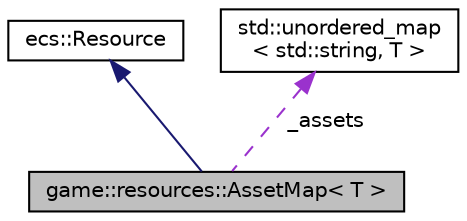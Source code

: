 digraph "game::resources::AssetMap&lt; T &gt;"
{
 // LATEX_PDF_SIZE
  edge [fontname="Helvetica",fontsize="10",labelfontname="Helvetica",labelfontsize="10"];
  node [fontname="Helvetica",fontsize="10",shape=record];
  Node1 [label="game::resources::AssetMap\< T \>",height=0.2,width=0.4,color="black", fillcolor="grey75", style="filled", fontcolor="black",tooltip="Map used to store assets (fonts, textures...) with strings as keys."];
  Node2 -> Node1 [dir="back",color="midnightblue",fontsize="10",style="solid",fontname="Helvetica"];
  Node2 [label="ecs::Resource",height=0.2,width=0.4,color="black", fillcolor="white", style="filled",URL="$classecs_1_1_resource.html",tooltip=" "];
  Node3 -> Node1 [dir="back",color="darkorchid3",fontsize="10",style="dashed",label=" _assets" ,fontname="Helvetica"];
  Node3 [label="std::unordered_map\l\< std::string, T \>",height=0.2,width=0.4,color="black", fillcolor="white", style="filled",URL="/home/runner/work/Bomberman-Global-Offensive/Bomberman-Global-Offensive/doc/external/cppreference-doxygen-web.tag.xml$cpp/container/unordered_map.html",tooltip=" "];
}
